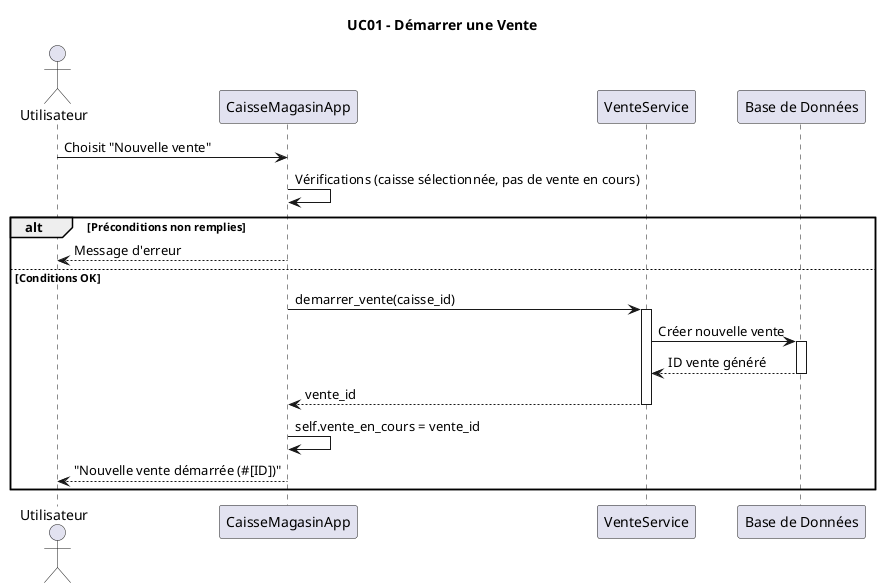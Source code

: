 @startuml UC01 - Démarrer une Vente

actor "Utilisateur" as User
participant "CaisseMagasinApp" as App
participant "VenteService" as VenteService
participant "Base de Données" as DB

title UC01 - Démarrer une Vente

User -> App : Choisit "Nouvelle vente"

App -> App : Vérifications (caisse sélectionnée, pas de vente en cours)

alt Préconditions non remplies
    App --> User : Message d'erreur
    
else Conditions OK
    App -> VenteService : demarrer_vente(caisse_id)
    activate VenteService
    
    VenteService -> DB : Créer nouvelle vente
    activate DB
    DB --> VenteService : ID vente généré
    deactivate DB
    
    VenteService --> App : vente_id
    deactivate VenteService
    
    App -> App : self.vente_en_cours = vente_id
    App --> User : "Nouvelle vente démarrée (#[ID])"
end

@enduml 